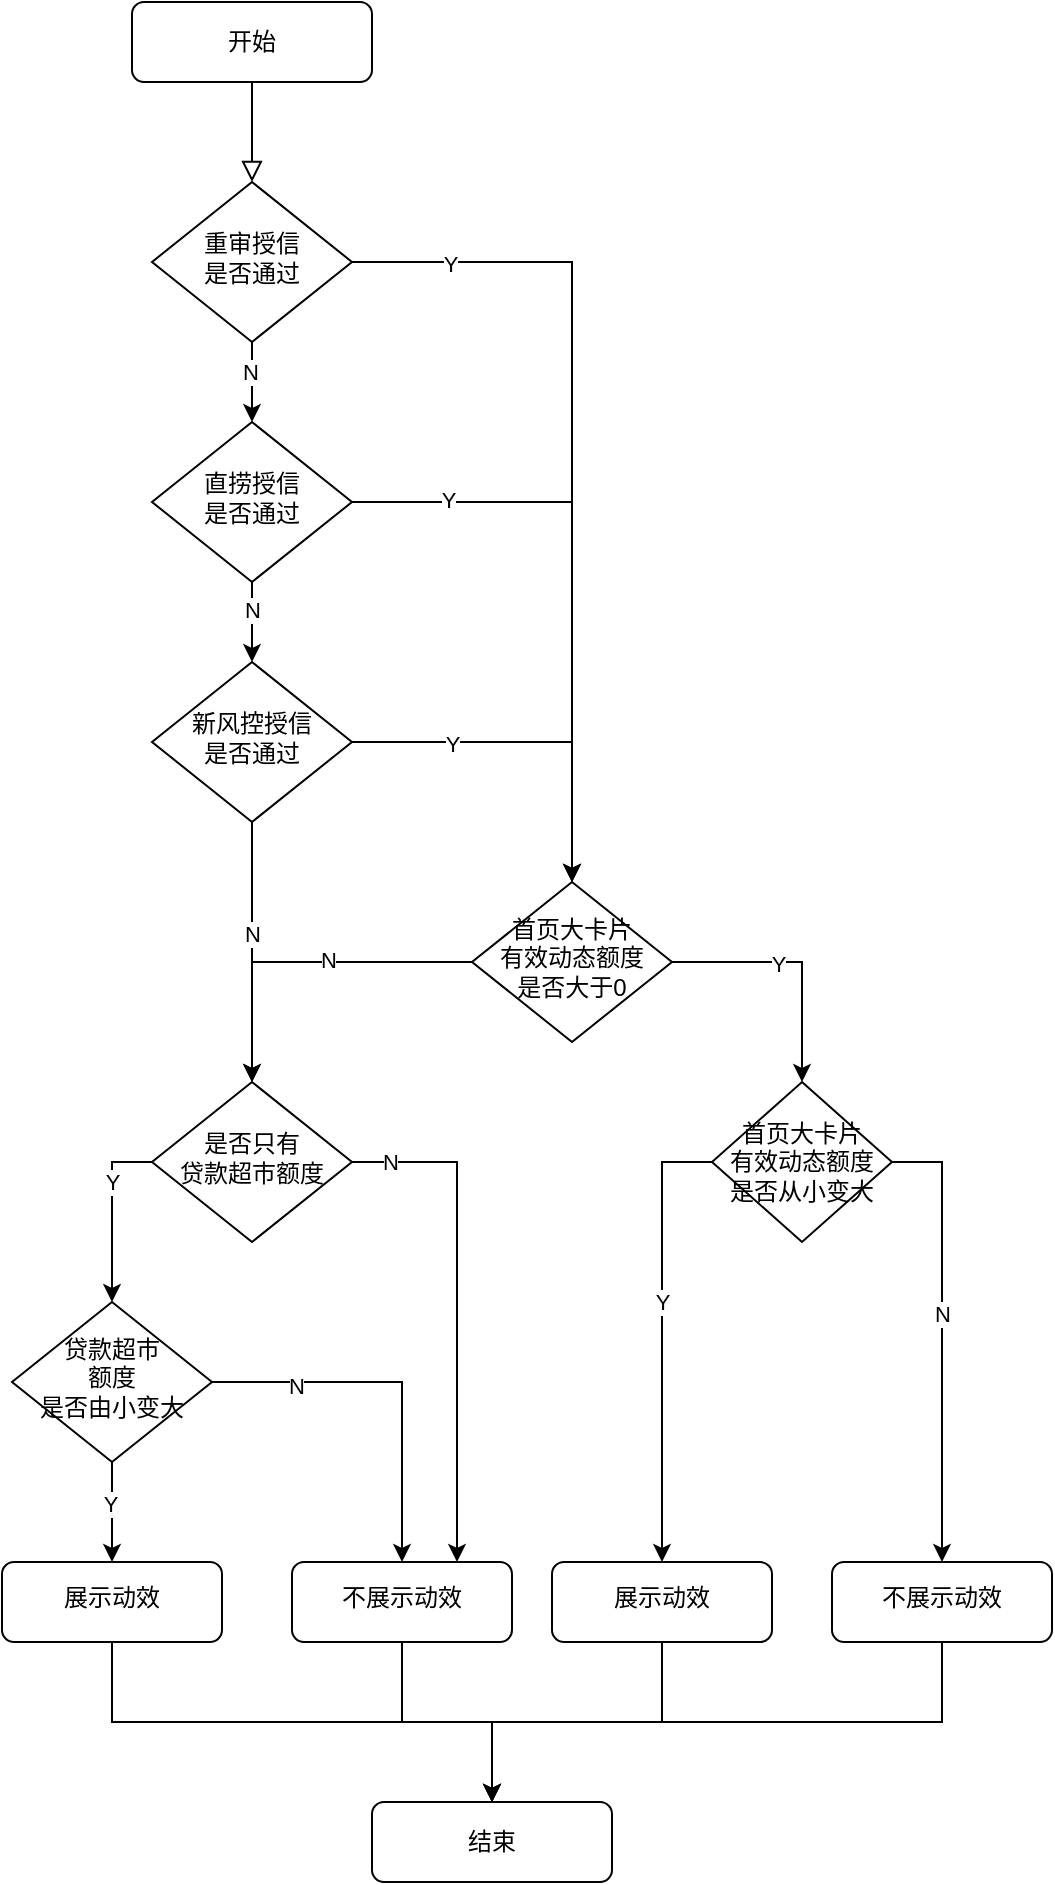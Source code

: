 <mxfile version="21.5.0" type="github">
  <diagram id="C5RBs43oDa-KdzZeNtuy" name="Page-1">
    <mxGraphModel dx="1434" dy="796" grid="1" gridSize="10" guides="1" tooltips="1" connect="1" arrows="1" fold="1" page="1" pageScale="1" pageWidth="827" pageHeight="1169" math="0" shadow="0">
      <root>
        <mxCell id="WIyWlLk6GJQsqaUBKTNV-0" />
        <mxCell id="WIyWlLk6GJQsqaUBKTNV-1" parent="WIyWlLk6GJQsqaUBKTNV-0" />
        <mxCell id="WIyWlLk6GJQsqaUBKTNV-2" value="" style="rounded=0;html=1;jettySize=auto;orthogonalLoop=1;fontSize=11;endArrow=block;endFill=0;endSize=8;strokeWidth=1;shadow=0;labelBackgroundColor=none;edgeStyle=orthogonalEdgeStyle;" parent="WIyWlLk6GJQsqaUBKTNV-1" source="WIyWlLk6GJQsqaUBKTNV-3" target="WIyWlLk6GJQsqaUBKTNV-6" edge="1">
          <mxGeometry relative="1" as="geometry" />
        </mxCell>
        <mxCell id="WIyWlLk6GJQsqaUBKTNV-3" value="开始" style="rounded=1;whiteSpace=wrap;html=1;fontSize=12;glass=0;strokeWidth=1;shadow=0;" parent="WIyWlLk6GJQsqaUBKTNV-1" vertex="1">
          <mxGeometry x="160" y="80" width="120" height="40" as="geometry" />
        </mxCell>
        <mxCell id="cDRTMUAIXt_sZ_qSmFDY-3" style="edgeStyle=orthogonalEdgeStyle;rounded=0;orthogonalLoop=1;jettySize=auto;html=1;entryX=0.5;entryY=0;entryDx=0;entryDy=0;" edge="1" parent="WIyWlLk6GJQsqaUBKTNV-1" source="WIyWlLk6GJQsqaUBKTNV-6" target="WIyWlLk6GJQsqaUBKTNV-10">
          <mxGeometry relative="1" as="geometry" />
        </mxCell>
        <mxCell id="cDRTMUAIXt_sZ_qSmFDY-4" value="N" style="edgeLabel;html=1;align=center;verticalAlign=middle;resizable=0;points=[];" vertex="1" connectable="0" parent="cDRTMUAIXt_sZ_qSmFDY-3">
          <mxGeometry x="-0.25" y="-1" relative="1" as="geometry">
            <mxPoint as="offset" />
          </mxGeometry>
        </mxCell>
        <mxCell id="cDRTMUAIXt_sZ_qSmFDY-5" style="edgeStyle=orthogonalEdgeStyle;rounded=0;orthogonalLoop=1;jettySize=auto;html=1;exitX=1;exitY=0.5;exitDx=0;exitDy=0;entryX=0.5;entryY=0;entryDx=0;entryDy=0;" edge="1" parent="WIyWlLk6GJQsqaUBKTNV-1" source="WIyWlLk6GJQsqaUBKTNV-6" target="cDRTMUAIXt_sZ_qSmFDY-10">
          <mxGeometry relative="1" as="geometry">
            <mxPoint x="320" y="210" as="targetPoint" />
          </mxGeometry>
        </mxCell>
        <mxCell id="cDRTMUAIXt_sZ_qSmFDY-14" value="Y" style="edgeLabel;html=1;align=center;verticalAlign=middle;resizable=0;points=[];" vertex="1" connectable="0" parent="cDRTMUAIXt_sZ_qSmFDY-5">
          <mxGeometry x="-0.767" y="-1" relative="1" as="geometry">
            <mxPoint as="offset" />
          </mxGeometry>
        </mxCell>
        <mxCell id="WIyWlLk6GJQsqaUBKTNV-6" value="重审授信&lt;br&gt;是否通过" style="rhombus;whiteSpace=wrap;html=1;shadow=0;fontFamily=Helvetica;fontSize=12;align=center;strokeWidth=1;spacing=6;spacingTop=-4;" parent="WIyWlLk6GJQsqaUBKTNV-1" vertex="1">
          <mxGeometry x="170" y="170" width="100" height="80" as="geometry" />
        </mxCell>
        <mxCell id="cDRTMUAIXt_sZ_qSmFDY-1" value="" style="edgeStyle=orthogonalEdgeStyle;rounded=0;orthogonalLoop=1;jettySize=auto;html=1;" edge="1" parent="WIyWlLk6GJQsqaUBKTNV-1" source="WIyWlLk6GJQsqaUBKTNV-10" target="cDRTMUAIXt_sZ_qSmFDY-0">
          <mxGeometry relative="1" as="geometry" />
        </mxCell>
        <mxCell id="cDRTMUAIXt_sZ_qSmFDY-2" value="N" style="edgeLabel;html=1;align=center;verticalAlign=middle;resizable=0;points=[];" vertex="1" connectable="0" parent="cDRTMUAIXt_sZ_qSmFDY-1">
          <mxGeometry x="-0.3" relative="1" as="geometry">
            <mxPoint as="offset" />
          </mxGeometry>
        </mxCell>
        <mxCell id="cDRTMUAIXt_sZ_qSmFDY-6" style="edgeStyle=orthogonalEdgeStyle;rounded=0;orthogonalLoop=1;jettySize=auto;html=1;entryX=0.5;entryY=0;entryDx=0;entryDy=0;" edge="1" parent="WIyWlLk6GJQsqaUBKTNV-1" source="WIyWlLk6GJQsqaUBKTNV-10" target="cDRTMUAIXt_sZ_qSmFDY-10">
          <mxGeometry relative="1" as="geometry">
            <mxPoint x="320" y="330" as="targetPoint" />
          </mxGeometry>
        </mxCell>
        <mxCell id="cDRTMUAIXt_sZ_qSmFDY-13" value="Y" style="edgeLabel;html=1;align=center;verticalAlign=middle;resizable=0;points=[];" vertex="1" connectable="0" parent="cDRTMUAIXt_sZ_qSmFDY-6">
          <mxGeometry x="-0.68" y="1" relative="1" as="geometry">
            <mxPoint as="offset" />
          </mxGeometry>
        </mxCell>
        <mxCell id="WIyWlLk6GJQsqaUBKTNV-10" value="直捞授信&lt;br&gt;是否通过" style="rhombus;whiteSpace=wrap;html=1;shadow=0;fontFamily=Helvetica;fontSize=12;align=center;strokeWidth=1;spacing=6;spacingTop=-4;" parent="WIyWlLk6GJQsqaUBKTNV-1" vertex="1">
          <mxGeometry x="170" y="290" width="100" height="80" as="geometry" />
        </mxCell>
        <mxCell id="cDRTMUAIXt_sZ_qSmFDY-8" value="" style="edgeStyle=orthogonalEdgeStyle;rounded=0;orthogonalLoop=1;jettySize=auto;html=1;entryX=0.5;entryY=0;entryDx=0;entryDy=0;" edge="1" parent="WIyWlLk6GJQsqaUBKTNV-1" source="cDRTMUAIXt_sZ_qSmFDY-0" target="cDRTMUAIXt_sZ_qSmFDY-27">
          <mxGeometry relative="1" as="geometry">
            <mxPoint x="220" y="530" as="targetPoint" />
          </mxGeometry>
        </mxCell>
        <mxCell id="cDRTMUAIXt_sZ_qSmFDY-9" value="N" style="edgeLabel;html=1;align=center;verticalAlign=middle;resizable=0;points=[];" vertex="1" connectable="0" parent="cDRTMUAIXt_sZ_qSmFDY-8">
          <mxGeometry x="-0.15" relative="1" as="geometry">
            <mxPoint as="offset" />
          </mxGeometry>
        </mxCell>
        <mxCell id="cDRTMUAIXt_sZ_qSmFDY-11" style="edgeStyle=orthogonalEdgeStyle;rounded=0;orthogonalLoop=1;jettySize=auto;html=1;entryX=0.5;entryY=0;entryDx=0;entryDy=0;" edge="1" parent="WIyWlLk6GJQsqaUBKTNV-1" source="cDRTMUAIXt_sZ_qSmFDY-0" target="cDRTMUAIXt_sZ_qSmFDY-10">
          <mxGeometry relative="1" as="geometry" />
        </mxCell>
        <mxCell id="cDRTMUAIXt_sZ_qSmFDY-12" value="Y" style="edgeLabel;html=1;align=center;verticalAlign=middle;resizable=0;points=[];" vertex="1" connectable="0" parent="cDRTMUAIXt_sZ_qSmFDY-11">
          <mxGeometry x="-0.444" y="-1" relative="1" as="geometry">
            <mxPoint as="offset" />
          </mxGeometry>
        </mxCell>
        <mxCell id="cDRTMUAIXt_sZ_qSmFDY-0" value="新风控授信&lt;br&gt;是否通过" style="rhombus;whiteSpace=wrap;html=1;shadow=0;fontFamily=Helvetica;fontSize=12;align=center;strokeWidth=1;spacing=6;spacingTop=-4;" vertex="1" parent="WIyWlLk6GJQsqaUBKTNV-1">
          <mxGeometry x="170" y="410" width="100" height="80" as="geometry" />
        </mxCell>
        <mxCell id="cDRTMUAIXt_sZ_qSmFDY-19" value="" style="edgeStyle=orthogonalEdgeStyle;rounded=0;orthogonalLoop=1;jettySize=auto;html=1;entryX=0.5;entryY=0;entryDx=0;entryDy=0;" edge="1" parent="WIyWlLk6GJQsqaUBKTNV-1" source="cDRTMUAIXt_sZ_qSmFDY-10" target="cDRTMUAIXt_sZ_qSmFDY-21">
          <mxGeometry relative="1" as="geometry">
            <mxPoint x="380" y="680" as="targetPoint" />
          </mxGeometry>
        </mxCell>
        <mxCell id="cDRTMUAIXt_sZ_qSmFDY-20" value="Y" style="edgeLabel;html=1;align=center;verticalAlign=middle;resizable=0;points=[];" vertex="1" connectable="0" parent="cDRTMUAIXt_sZ_qSmFDY-19">
          <mxGeometry x="-0.156" y="-1" relative="1" as="geometry">
            <mxPoint as="offset" />
          </mxGeometry>
        </mxCell>
        <mxCell id="cDRTMUAIXt_sZ_qSmFDY-31" style="edgeStyle=orthogonalEdgeStyle;rounded=0;orthogonalLoop=1;jettySize=auto;html=1;entryX=0.5;entryY=0;entryDx=0;entryDy=0;" edge="1" parent="WIyWlLk6GJQsqaUBKTNV-1" source="cDRTMUAIXt_sZ_qSmFDY-10" target="cDRTMUAIXt_sZ_qSmFDY-27">
          <mxGeometry relative="1" as="geometry" />
        </mxCell>
        <mxCell id="cDRTMUAIXt_sZ_qSmFDY-32" value="N" style="edgeLabel;html=1;align=center;verticalAlign=middle;resizable=0;points=[];" vertex="1" connectable="0" parent="cDRTMUAIXt_sZ_qSmFDY-31">
          <mxGeometry x="-0.145" y="-1" relative="1" as="geometry">
            <mxPoint as="offset" />
          </mxGeometry>
        </mxCell>
        <mxCell id="cDRTMUAIXt_sZ_qSmFDY-10" value="首页大卡片&lt;br&gt;有效动态额度&lt;br&gt;是否大于0" style="rhombus;whiteSpace=wrap;html=1;shadow=0;fontFamily=Helvetica;fontSize=12;align=center;strokeWidth=1;spacing=6;spacingTop=-4;" vertex="1" parent="WIyWlLk6GJQsqaUBKTNV-1">
          <mxGeometry x="330" y="520" width="100" height="80" as="geometry" />
        </mxCell>
        <mxCell id="cDRTMUAIXt_sZ_qSmFDY-41" style="edgeStyle=orthogonalEdgeStyle;rounded=0;orthogonalLoop=1;jettySize=auto;html=1;entryX=0.5;entryY=0;entryDx=0;entryDy=0;" edge="1" parent="WIyWlLk6GJQsqaUBKTNV-1" source="cDRTMUAIXt_sZ_qSmFDY-18" target="cDRTMUAIXt_sZ_qSmFDY-38">
          <mxGeometry relative="1" as="geometry" />
        </mxCell>
        <mxCell id="cDRTMUAIXt_sZ_qSmFDY-18" value="展示动效" style="rounded=1;whiteSpace=wrap;html=1;shadow=0;strokeWidth=1;spacing=6;spacingTop=-4;" vertex="1" parent="WIyWlLk6GJQsqaUBKTNV-1">
          <mxGeometry x="370" y="860" width="110" height="40" as="geometry" />
        </mxCell>
        <mxCell id="cDRTMUAIXt_sZ_qSmFDY-22" style="edgeStyle=orthogonalEdgeStyle;rounded=0;orthogonalLoop=1;jettySize=auto;html=1;entryX=0.5;entryY=0;entryDx=0;entryDy=0;exitX=0;exitY=0.5;exitDx=0;exitDy=0;" edge="1" parent="WIyWlLk6GJQsqaUBKTNV-1" source="cDRTMUAIXt_sZ_qSmFDY-21" target="cDRTMUAIXt_sZ_qSmFDY-18">
          <mxGeometry relative="1" as="geometry" />
        </mxCell>
        <mxCell id="cDRTMUAIXt_sZ_qSmFDY-23" value="Y" style="edgeLabel;html=1;align=center;verticalAlign=middle;resizable=0;points=[];" vertex="1" connectable="0" parent="cDRTMUAIXt_sZ_qSmFDY-22">
          <mxGeometry x="-0.16" relative="1" as="geometry">
            <mxPoint as="offset" />
          </mxGeometry>
        </mxCell>
        <mxCell id="cDRTMUAIXt_sZ_qSmFDY-25" style="edgeStyle=orthogonalEdgeStyle;rounded=0;orthogonalLoop=1;jettySize=auto;html=1;entryX=0.5;entryY=0;entryDx=0;entryDy=0;exitX=1;exitY=0.5;exitDx=0;exitDy=0;" edge="1" parent="WIyWlLk6GJQsqaUBKTNV-1" source="cDRTMUAIXt_sZ_qSmFDY-21" target="cDRTMUAIXt_sZ_qSmFDY-24">
          <mxGeometry relative="1" as="geometry" />
        </mxCell>
        <mxCell id="cDRTMUAIXt_sZ_qSmFDY-26" value="N" style="edgeLabel;html=1;align=center;verticalAlign=middle;resizable=0;points=[];" vertex="1" connectable="0" parent="cDRTMUAIXt_sZ_qSmFDY-25">
          <mxGeometry x="-0.101" relative="1" as="geometry">
            <mxPoint as="offset" />
          </mxGeometry>
        </mxCell>
        <mxCell id="cDRTMUAIXt_sZ_qSmFDY-21" value="首页大卡片&lt;br&gt;有效动态额度&lt;br&gt;是否从小变大" style="rhombus;whiteSpace=wrap;html=1;" vertex="1" parent="WIyWlLk6GJQsqaUBKTNV-1">
          <mxGeometry x="450" y="620" width="90" height="80" as="geometry" />
        </mxCell>
        <mxCell id="cDRTMUAIXt_sZ_qSmFDY-42" style="edgeStyle=orthogonalEdgeStyle;rounded=0;orthogonalLoop=1;jettySize=auto;html=1;entryX=0.5;entryY=0;entryDx=0;entryDy=0;exitX=0.5;exitY=1;exitDx=0;exitDy=0;" edge="1" parent="WIyWlLk6GJQsqaUBKTNV-1" source="cDRTMUAIXt_sZ_qSmFDY-24" target="cDRTMUAIXt_sZ_qSmFDY-38">
          <mxGeometry relative="1" as="geometry" />
        </mxCell>
        <mxCell id="cDRTMUAIXt_sZ_qSmFDY-24" value="不展示动效" style="rounded=1;whiteSpace=wrap;html=1;shadow=0;strokeWidth=1;spacing=6;spacingTop=-4;" vertex="1" parent="WIyWlLk6GJQsqaUBKTNV-1">
          <mxGeometry x="510" y="860" width="110" height="40" as="geometry" />
        </mxCell>
        <mxCell id="cDRTMUAIXt_sZ_qSmFDY-29" value="" style="edgeStyle=orthogonalEdgeStyle;rounded=0;orthogonalLoop=1;jettySize=auto;html=1;exitX=0;exitY=0.5;exitDx=0;exitDy=0;" edge="1" parent="WIyWlLk6GJQsqaUBKTNV-1" source="cDRTMUAIXt_sZ_qSmFDY-27" target="cDRTMUAIXt_sZ_qSmFDY-28">
          <mxGeometry relative="1" as="geometry" />
        </mxCell>
        <mxCell id="cDRTMUAIXt_sZ_qSmFDY-30" value="Y" style="edgeLabel;html=1;align=center;verticalAlign=middle;resizable=0;points=[];" vertex="1" connectable="0" parent="cDRTMUAIXt_sZ_qSmFDY-29">
          <mxGeometry x="-0.333" relative="1" as="geometry">
            <mxPoint as="offset" />
          </mxGeometry>
        </mxCell>
        <mxCell id="cDRTMUAIXt_sZ_qSmFDY-35" style="edgeStyle=orthogonalEdgeStyle;rounded=0;orthogonalLoop=1;jettySize=auto;html=1;entryX=0.75;entryY=0;entryDx=0;entryDy=0;exitX=1;exitY=0.5;exitDx=0;exitDy=0;" edge="1" parent="WIyWlLk6GJQsqaUBKTNV-1" source="cDRTMUAIXt_sZ_qSmFDY-27" target="cDRTMUAIXt_sZ_qSmFDY-34">
          <mxGeometry relative="1" as="geometry">
            <Array as="points">
              <mxPoint x="323" y="660" />
            </Array>
          </mxGeometry>
        </mxCell>
        <mxCell id="cDRTMUAIXt_sZ_qSmFDY-36" value="N" style="edgeLabel;html=1;align=center;verticalAlign=middle;resizable=0;points=[];" vertex="1" connectable="0" parent="cDRTMUAIXt_sZ_qSmFDY-35">
          <mxGeometry x="-0.854" relative="1" as="geometry">
            <mxPoint as="offset" />
          </mxGeometry>
        </mxCell>
        <mxCell id="cDRTMUAIXt_sZ_qSmFDY-27" value="是否只有&lt;br&gt;贷款超市额度" style="rhombus;whiteSpace=wrap;html=1;shadow=0;fontFamily=Helvetica;fontSize=12;align=center;strokeWidth=1;spacing=6;spacingTop=-4;" vertex="1" parent="WIyWlLk6GJQsqaUBKTNV-1">
          <mxGeometry x="170" y="620" width="100" height="80" as="geometry" />
        </mxCell>
        <mxCell id="cDRTMUAIXt_sZ_qSmFDY-37" style="edgeStyle=orthogonalEdgeStyle;rounded=0;orthogonalLoop=1;jettySize=auto;html=1;entryX=0.5;entryY=0;entryDx=0;entryDy=0;" edge="1" parent="WIyWlLk6GJQsqaUBKTNV-1" source="cDRTMUAIXt_sZ_qSmFDY-28" target="cDRTMUAIXt_sZ_qSmFDY-33">
          <mxGeometry relative="1" as="geometry" />
        </mxCell>
        <mxCell id="cDRTMUAIXt_sZ_qSmFDY-44" value="Y" style="edgeLabel;html=1;align=center;verticalAlign=middle;resizable=0;points=[];" vertex="1" connectable="0" parent="cDRTMUAIXt_sZ_qSmFDY-37">
          <mxGeometry x="-0.16" y="-1" relative="1" as="geometry">
            <mxPoint as="offset" />
          </mxGeometry>
        </mxCell>
        <mxCell id="cDRTMUAIXt_sZ_qSmFDY-45" style="edgeStyle=orthogonalEdgeStyle;rounded=0;orthogonalLoop=1;jettySize=auto;html=1;entryX=0.5;entryY=0;entryDx=0;entryDy=0;" edge="1" parent="WIyWlLk6GJQsqaUBKTNV-1" source="cDRTMUAIXt_sZ_qSmFDY-28" target="cDRTMUAIXt_sZ_qSmFDY-34">
          <mxGeometry relative="1" as="geometry" />
        </mxCell>
        <mxCell id="cDRTMUAIXt_sZ_qSmFDY-46" value="N" style="edgeLabel;html=1;align=center;verticalAlign=middle;resizable=0;points=[];" vertex="1" connectable="0" parent="cDRTMUAIXt_sZ_qSmFDY-45">
          <mxGeometry x="-0.546" y="-2" relative="1" as="geometry">
            <mxPoint as="offset" />
          </mxGeometry>
        </mxCell>
        <mxCell id="cDRTMUAIXt_sZ_qSmFDY-28" value="贷款超市&lt;br&gt;额度&lt;br&gt;是否由小变大" style="rhombus;whiteSpace=wrap;html=1;shadow=0;fontFamily=Helvetica;fontSize=12;align=center;strokeWidth=1;spacing=6;spacingTop=-4;" vertex="1" parent="WIyWlLk6GJQsqaUBKTNV-1">
          <mxGeometry x="100" y="730" width="100" height="80" as="geometry" />
        </mxCell>
        <mxCell id="cDRTMUAIXt_sZ_qSmFDY-39" style="edgeStyle=orthogonalEdgeStyle;rounded=0;orthogonalLoop=1;jettySize=auto;html=1;entryX=0.5;entryY=0;entryDx=0;entryDy=0;exitX=0.5;exitY=1;exitDx=0;exitDy=0;" edge="1" parent="WIyWlLk6GJQsqaUBKTNV-1" source="cDRTMUAIXt_sZ_qSmFDY-33" target="cDRTMUAIXt_sZ_qSmFDY-38">
          <mxGeometry relative="1" as="geometry" />
        </mxCell>
        <mxCell id="cDRTMUAIXt_sZ_qSmFDY-33" value="展示动效" style="rounded=1;whiteSpace=wrap;html=1;shadow=0;strokeWidth=1;spacing=6;spacingTop=-4;" vertex="1" parent="WIyWlLk6GJQsqaUBKTNV-1">
          <mxGeometry x="95" y="860" width="110" height="40" as="geometry" />
        </mxCell>
        <mxCell id="cDRTMUAIXt_sZ_qSmFDY-40" style="edgeStyle=orthogonalEdgeStyle;rounded=0;orthogonalLoop=1;jettySize=auto;html=1;entryX=0.5;entryY=0;entryDx=0;entryDy=0;" edge="1" parent="WIyWlLk6GJQsqaUBKTNV-1" source="cDRTMUAIXt_sZ_qSmFDY-34" target="cDRTMUAIXt_sZ_qSmFDY-38">
          <mxGeometry relative="1" as="geometry" />
        </mxCell>
        <mxCell id="cDRTMUAIXt_sZ_qSmFDY-34" value="不展示动效" style="rounded=1;whiteSpace=wrap;html=1;shadow=0;strokeWidth=1;spacing=6;spacingTop=-4;" vertex="1" parent="WIyWlLk6GJQsqaUBKTNV-1">
          <mxGeometry x="240" y="860" width="110" height="40" as="geometry" />
        </mxCell>
        <mxCell id="cDRTMUAIXt_sZ_qSmFDY-38" value="结束" style="rounded=1;whiteSpace=wrap;html=1;fontSize=12;glass=0;strokeWidth=1;shadow=0;" vertex="1" parent="WIyWlLk6GJQsqaUBKTNV-1">
          <mxGeometry x="280" y="980" width="120" height="40" as="geometry" />
        </mxCell>
      </root>
    </mxGraphModel>
  </diagram>
</mxfile>
